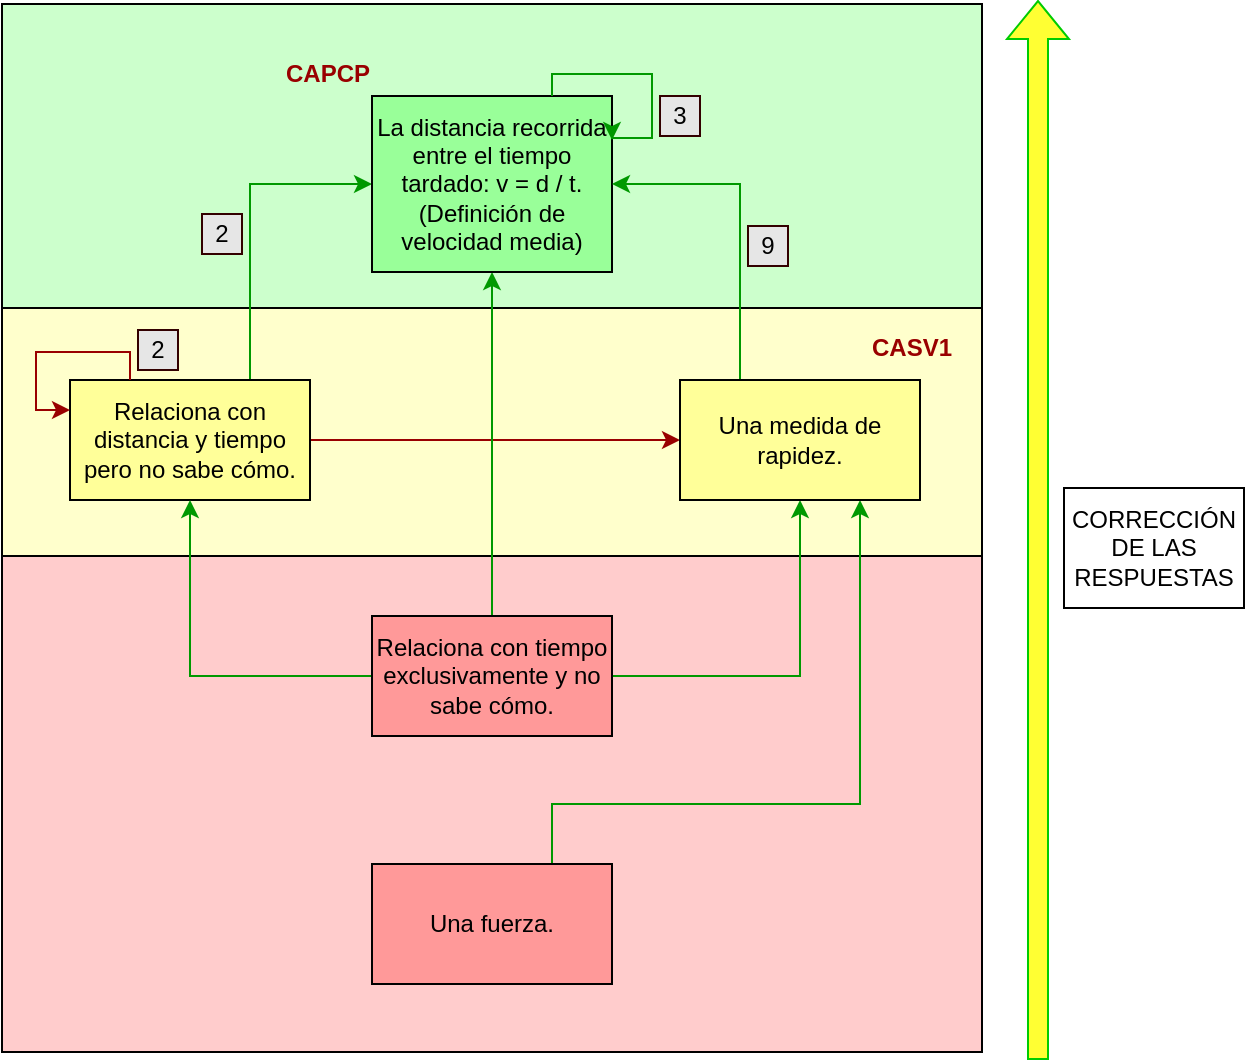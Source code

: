 <mxfile version="21.3.2" type="device">
  <diagram id="ou-2T_0K5Y9kjUkwNd9F" name="Page-1">
    <mxGraphModel dx="1235" dy="636" grid="0" gridSize="10" guides="1" tooltips="1" connect="1" arrows="1" fold="1" page="1" pageScale="1" pageWidth="850" pageHeight="1100" math="0" shadow="0">
      <root>
        <mxCell id="0" />
        <mxCell id="1" parent="0" />
        <mxCell id="oDLqHF4-OEQmuZAPJv7p-27" value="" style="rounded=0;whiteSpace=wrap;html=1;fillColor=#FFFFCC;" parent="1" vertex="1">
          <mxGeometry x="40" y="372" width="490" height="124" as="geometry" />
        </mxCell>
        <mxCell id="oDLqHF4-OEQmuZAPJv7p-26" value="" style="rounded=0;whiteSpace=wrap;html=1;fillColor=#FFCCCC;" parent="1" vertex="1">
          <mxGeometry x="40" y="496" width="490" height="248" as="geometry" />
        </mxCell>
        <mxCell id="oDLqHF4-OEQmuZAPJv7p-25" value="" style="rounded=0;whiteSpace=wrap;html=1;fillColor=#CCFFCC;" parent="1" vertex="1">
          <mxGeometry x="40" y="220" width="490" height="152" as="geometry" />
        </mxCell>
        <mxCell id="hmZBuemIUY8-QvYxF4QN-25" style="edgeStyle=orthogonalEdgeStyle;rounded=0;orthogonalLoop=1;jettySize=auto;html=1;exitX=0.75;exitY=0;exitDx=0;exitDy=0;entryX=0;entryY=0.5;entryDx=0;entryDy=0;strokeColor=#009900;" edge="1" parent="1" source="oDLqHF4-OEQmuZAPJv7p-7" target="9zJ--Hxn9T8rwOIMs4iG-5">
          <mxGeometry relative="1" as="geometry" />
        </mxCell>
        <mxCell id="hmZBuemIUY8-QvYxF4QN-26" style="edgeStyle=orthogonalEdgeStyle;rounded=0;orthogonalLoop=1;jettySize=auto;html=1;exitX=1;exitY=0.5;exitDx=0;exitDy=0;strokeColor=#990000;" edge="1" parent="1" source="oDLqHF4-OEQmuZAPJv7p-7" target="hmZBuemIUY8-QvYxF4QN-16">
          <mxGeometry relative="1" as="geometry" />
        </mxCell>
        <mxCell id="oDLqHF4-OEQmuZAPJv7p-7" value="Relaciona con distancia y tiempo pero no sabe cómo." style="rounded=0;whiteSpace=wrap;html=1;fillColor=#FFFF99;" parent="1" vertex="1">
          <mxGeometry x="74" y="408" width="120" height="60" as="geometry" />
        </mxCell>
        <mxCell id="hmZBuemIUY8-QvYxF4QN-19" style="edgeStyle=orthogonalEdgeStyle;rounded=0;orthogonalLoop=1;jettySize=auto;html=1;exitX=1;exitY=0.5;exitDx=0;exitDy=0;entryX=0.5;entryY=1;entryDx=0;entryDy=0;strokeColor=#009900;" edge="1" parent="1" source="oDLqHF4-OEQmuZAPJv7p-8" target="hmZBuemIUY8-QvYxF4QN-16">
          <mxGeometry relative="1" as="geometry" />
        </mxCell>
        <mxCell id="hmZBuemIUY8-QvYxF4QN-22" style="edgeStyle=orthogonalEdgeStyle;rounded=0;orthogonalLoop=1;jettySize=auto;html=1;exitX=0;exitY=0.5;exitDx=0;exitDy=0;entryX=0.5;entryY=1;entryDx=0;entryDy=0;strokeColor=#009900;" edge="1" parent="1" source="oDLqHF4-OEQmuZAPJv7p-8" target="oDLqHF4-OEQmuZAPJv7p-7">
          <mxGeometry relative="1" as="geometry" />
        </mxCell>
        <mxCell id="hmZBuemIUY8-QvYxF4QN-23" style="edgeStyle=orthogonalEdgeStyle;rounded=0;orthogonalLoop=1;jettySize=auto;html=1;exitX=0.5;exitY=0;exitDx=0;exitDy=0;entryX=0.5;entryY=1;entryDx=0;entryDy=0;strokeColor=#009900;" edge="1" parent="1" source="oDLqHF4-OEQmuZAPJv7p-8" target="9zJ--Hxn9T8rwOIMs4iG-5">
          <mxGeometry relative="1" as="geometry" />
        </mxCell>
        <mxCell id="oDLqHF4-OEQmuZAPJv7p-8" value="Relaciona con tiempo exclusivamente y no sabe cómo." style="rounded=0;whiteSpace=wrap;html=1;fillColor=#FF9999;" parent="1" vertex="1">
          <mxGeometry x="225" y="526" width="120" height="60" as="geometry" />
        </mxCell>
        <mxCell id="oDLqHF4-OEQmuZAPJv7p-28" value="2" style="rounded=0;whiteSpace=wrap;html=1;strokeColor=#330000;fillColor=#E6E6E6;" parent="1" vertex="1">
          <mxGeometry x="108" y="383" width="20" height="20" as="geometry" />
        </mxCell>
        <mxCell id="oDLqHF4-OEQmuZAPJv7p-30" value="9" style="rounded=0;whiteSpace=wrap;html=1;strokeColor=#330000;fillColor=#E6E6E6;" parent="1" vertex="1">
          <mxGeometry x="413" y="331" width="20" height="20" as="geometry" />
        </mxCell>
        <mxCell id="oDLqHF4-OEQmuZAPJv7p-35" value="&lt;span style=&quot;&quot; lang=&quot;ES&quot;&gt;&lt;b&gt;&lt;font color=&quot;#990000&quot;&gt;CAPCP&lt;/font&gt;&lt;/b&gt;&lt;/span&gt;" style="text;whiteSpace=wrap;html=1;" parent="1" vertex="1">
          <mxGeometry x="180.0" y="241.0" width="41.65" height="29.18" as="geometry" />
        </mxCell>
        <mxCell id="oDLqHF4-OEQmuZAPJv7p-37" value="&lt;span style=&quot;&quot; lang=&quot;ES&quot;&gt;&lt;b&gt;&lt;font color=&quot;#990000&quot;&gt;CASV1&lt;/font&gt;&lt;/b&gt;&lt;/span&gt;" style="text;whiteSpace=wrap;html=1;" parent="1" vertex="1">
          <mxGeometry x="473" y="378.41" width="41.65" height="29.18" as="geometry" />
        </mxCell>
        <mxCell id="oDLqHF4-OEQmuZAPJv7p-38" value="" style="shape=flexArrow;endArrow=classic;html=1;rounded=0;strokeColor=#00CC00;fontColor=#006600;fillColor=#FFFF33;" parent="1" edge="1">
          <mxGeometry width="50" height="50" relative="1" as="geometry">
            <mxPoint x="558" y="748" as="sourcePoint" />
            <mxPoint x="558" y="218" as="targetPoint" />
          </mxGeometry>
        </mxCell>
        <mxCell id="oDLqHF4-OEQmuZAPJv7p-39" value="CORRECCIÓN DE LAS RESPUESTAS" style="rounded=0;whiteSpace=wrap;html=1;rotation=0;" parent="1" vertex="1">
          <mxGeometry x="571" y="462" width="90" height="60" as="geometry" />
        </mxCell>
        <mxCell id="9zJ--Hxn9T8rwOIMs4iG-5" value="La distancia recorrida entre el tiempo tardado: v = d / t. (Definición de velocidad media)" style="rounded=0;whiteSpace=wrap;html=1;fillColor=#99FF99;" parent="1" vertex="1">
          <mxGeometry x="225" y="266" width="120" height="88" as="geometry" />
        </mxCell>
        <mxCell id="9zJ--Hxn9T8rwOIMs4iG-13" value="3" style="rounded=0;whiteSpace=wrap;html=1;strokeColor=#330000;fillColor=#E6E6E6;" parent="1" vertex="1">
          <mxGeometry x="369" y="266" width="20" height="20" as="geometry" />
        </mxCell>
        <mxCell id="9zJ--Hxn9T8rwOIMs4iG-16" value="2" style="rounded=0;whiteSpace=wrap;html=1;strokeColor=#330000;fillColor=#E6E6E6;" parent="1" vertex="1">
          <mxGeometry x="140" y="325" width="20" height="20" as="geometry" />
        </mxCell>
        <mxCell id="hmZBuemIUY8-QvYxF4QN-13" style="edgeStyle=orthogonalEdgeStyle;rounded=0;orthogonalLoop=1;jettySize=auto;html=1;exitX=0.75;exitY=0;exitDx=0;exitDy=0;entryX=1;entryY=0.25;entryDx=0;entryDy=0;strokeColor=#009900;" edge="1" parent="1" source="9zJ--Hxn9T8rwOIMs4iG-5" target="9zJ--Hxn9T8rwOIMs4iG-5">
          <mxGeometry relative="1" as="geometry">
            <Array as="points">
              <mxPoint x="315" y="255" />
              <mxPoint x="365" y="255" />
              <mxPoint x="365" y="287" />
            </Array>
          </mxGeometry>
        </mxCell>
        <mxCell id="hmZBuemIUY8-QvYxF4QN-18" style="edgeStyle=orthogonalEdgeStyle;rounded=0;orthogonalLoop=1;jettySize=auto;html=1;exitX=0.75;exitY=0;exitDx=0;exitDy=0;entryX=0.75;entryY=1;entryDx=0;entryDy=0;strokeColor=#009900;" edge="1" parent="1" source="hmZBuemIUY8-QvYxF4QN-15" target="hmZBuemIUY8-QvYxF4QN-16">
          <mxGeometry relative="1" as="geometry">
            <Array as="points">
              <mxPoint x="315" y="620" />
              <mxPoint x="469" y="620" />
            </Array>
          </mxGeometry>
        </mxCell>
        <mxCell id="hmZBuemIUY8-QvYxF4QN-15" value="Una fuerza." style="rounded=0;whiteSpace=wrap;html=1;fillColor=#FF9999;" vertex="1" parent="1">
          <mxGeometry x="225" y="650" width="120" height="60" as="geometry" />
        </mxCell>
        <mxCell id="hmZBuemIUY8-QvYxF4QN-24" style="edgeStyle=orthogonalEdgeStyle;rounded=0;orthogonalLoop=1;jettySize=auto;html=1;exitX=0.25;exitY=0;exitDx=0;exitDy=0;entryX=1;entryY=0.5;entryDx=0;entryDy=0;strokeColor=#009900;" edge="1" parent="1" source="hmZBuemIUY8-QvYxF4QN-16" target="9zJ--Hxn9T8rwOIMs4iG-5">
          <mxGeometry relative="1" as="geometry" />
        </mxCell>
        <mxCell id="hmZBuemIUY8-QvYxF4QN-16" value="Una medida de rapidez." style="rounded=0;whiteSpace=wrap;html=1;fillColor=#FFFF99;" vertex="1" parent="1">
          <mxGeometry x="379" y="408" width="120" height="60" as="geometry" />
        </mxCell>
        <mxCell id="hmZBuemIUY8-QvYxF4QN-27" style="edgeStyle=orthogonalEdgeStyle;rounded=0;orthogonalLoop=1;jettySize=auto;html=1;exitX=0.25;exitY=0;exitDx=0;exitDy=0;entryX=0;entryY=0.25;entryDx=0;entryDy=0;strokeColor=#990000;" edge="1" parent="1" source="oDLqHF4-OEQmuZAPJv7p-7" target="oDLqHF4-OEQmuZAPJv7p-7">
          <mxGeometry relative="1" as="geometry">
            <Array as="points">
              <mxPoint x="104" y="394" />
              <mxPoint x="57" y="394" />
              <mxPoint x="57" y="423" />
            </Array>
          </mxGeometry>
        </mxCell>
      </root>
    </mxGraphModel>
  </diagram>
</mxfile>
